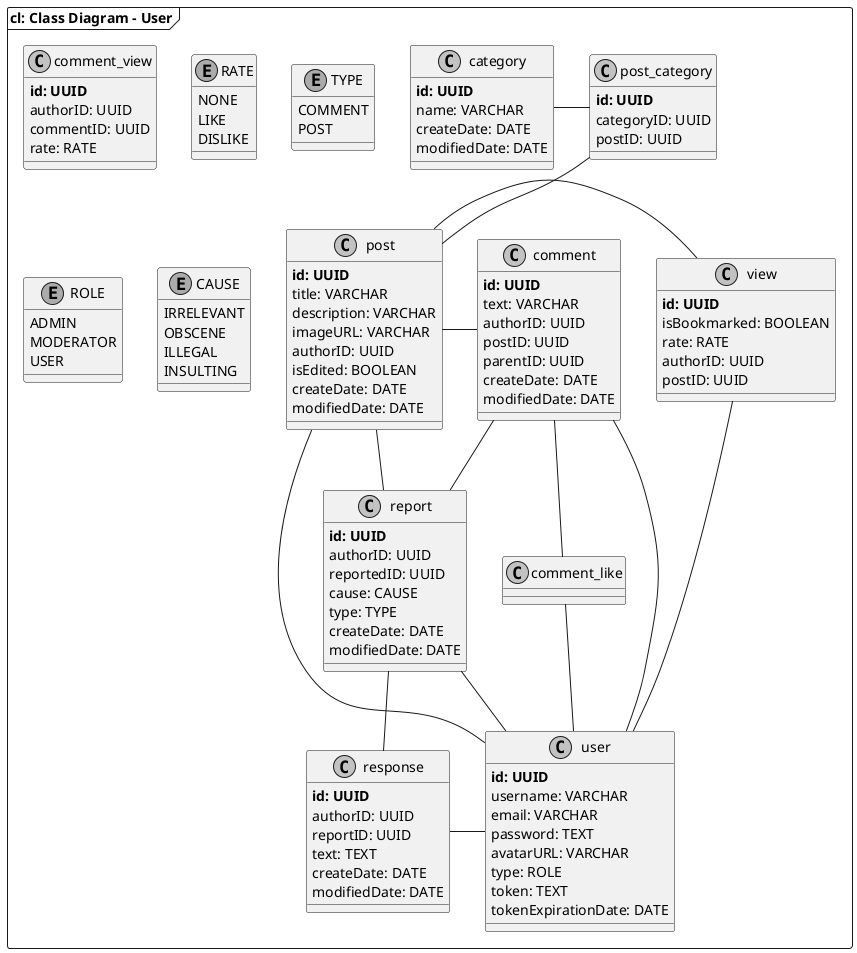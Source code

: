 
@startuml "user-class-diagram"
skinparam shadowing false
skinparam monochrome true
skinparam component {
    FontSize 20
}

frame "cl: Class Diagram - User" {
    class user {
        **id: UUID**
        username: VARCHAR
        email: VARCHAR
        password: TEXT
        avatarURL: VARCHAR
        type: ROLE
        token: TEXT
        tokenExpirationDate: DATE
    }

    class post {
        **id: UUID**
        title: VARCHAR
        description: VARCHAR
        imageURL: VARCHAR
        authorID: UUID
        isEdited: BOOLEAN
        createDate: DATE
        modifiedDate: DATE
    }

    class report {
        **id: UUID**
        authorID: UUID
        reportedID: UUID
        cause: CAUSE
        type: TYPE
        createDate: DATE
        modifiedDate: DATE
    }

    class response {
        **id: UUID**
        authorID: UUID
        reportID: UUID
        text: TEXT
        createDate: DATE
        modifiedDate: DATE
    }

    class view {
        **id: UUID**
        isBookmarked: BOOLEAN
        rate: RATE
        authorID: UUID
        postID: UUID
    }

    class comment_view {
        **id: UUID**
        authorID: UUID
        commentID: UUID
        rate: RATE
    }

    class comment {
        **id: UUID**
        text: VARCHAR
        authorID: UUID
        postID: UUID
        parentID: UUID
        createDate: DATE
        modifiedDate: DATE
    }

    class post_category {
        **id: UUID**
        categoryID: UUID
        postID: UUID
    }

    class category {
        **id: UUID**
        name: VARCHAR
        createDate: DATE
        modifiedDate: DATE
    }

    enum RATE {
        NONE
        LIKE
        DISLIKE
    }

    enum TYPE {
        COMMENT
        POST
    }

    enum ROLE {
        ADMIN
        MODERATOR
        USER
    }

    enum CAUSE {
        IRRELEVANT
        OBSCENE
        ILLEGAL
        INSULTING
    }

    user -up- view
    user -up- comment
    user -up- comment_like
    user -up- report
    user -up- post
    report -up- comment
    report -up- post
    report -right- response
    user -left- response
    comment_like -up- comment
    comment -left- post
    view -right- post
    post -up- post_category
    post_category -left- category
}

@enduml